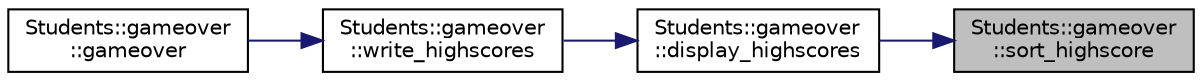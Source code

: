 digraph "Students::gameover::sort_highscore"
{
 // LATEX_PDF_SIZE
  edge [fontname="Helvetica",fontsize="10",labelfontname="Helvetica",labelfontsize="10"];
  node [fontname="Helvetica",fontsize="10",shape=record];
  rankdir="RL";
  Node1 [label="Students::gameover\l::sort_highscore",height=0.2,width=0.4,color="black", fillcolor="grey75", style="filled", fontcolor="black",tooltip="saves QMap to a QList and sorts that list descending according to QPair second"];
  Node1 -> Node2 [dir="back",color="midnightblue",fontsize="10",style="solid",fontname="Helvetica"];
  Node2 [label="Students::gameover\l::display_highscores",height=0.2,width=0.4,color="black", fillcolor="white", style="filled",URL="$class_students_1_1gameover.html#a189a3a3b7305a661cdc67faa877c23da",tooltip="Saves current file's highscore data to a map and displays higscores in ListView widget."];
  Node2 -> Node3 [dir="back",color="midnightblue",fontsize="10",style="solid",fontname="Helvetica"];
  Node3 [label="Students::gameover\l::write_highscores",height=0.2,width=0.4,color="black", fillcolor="white", style="filled",URL="$class_students_1_1gameover.html#a2f82ebfcf0d07091c0d55d1f32893af2",tooltip="Tries to open a highscore file (.csv), if it does not exist, new one is generated...."];
  Node3 -> Node4 [dir="back",color="midnightblue",fontsize="10",style="solid",fontname="Helvetica"];
  Node4 [label="Students::gameover\l::gameover",height=0.2,width=0.4,color="black", fillcolor="white", style="filled",URL="$class_students_1_1gameover.html#ae4bdc6a1d85c64b1dbdc68a367cfeafc",tooltip="Sets display widgets and selects correct higscore file."];
}
